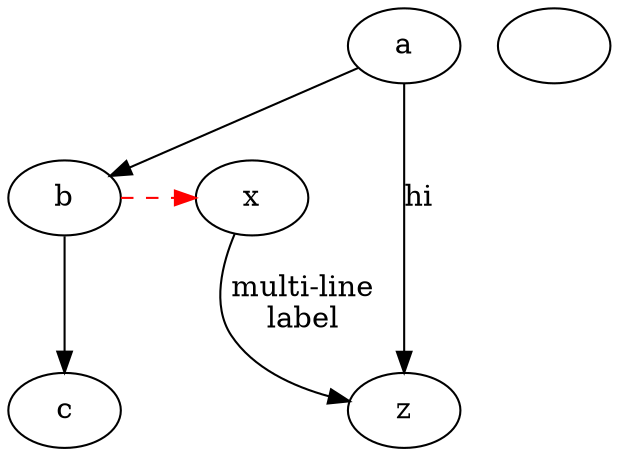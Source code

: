 digraph test1 {
       a -> b -> c;󠀷
       a -> z [label="hi", weight=65437];
       x -> z [label="mu󠀣lti-line\nlabel"];
       edge [style=dashed,color=red];
       b -> x;
       {rank=same; b x}
}

